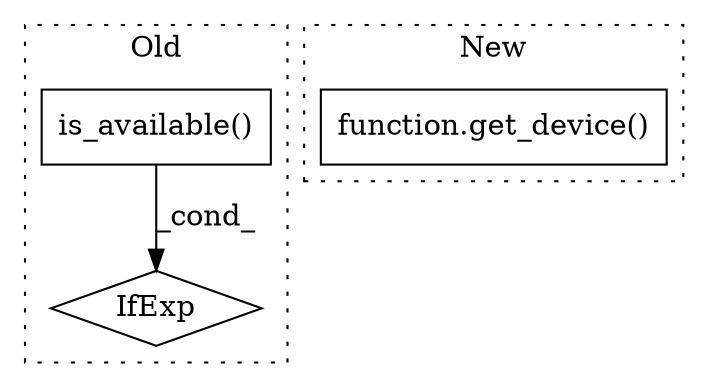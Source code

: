 digraph G {
subgraph cluster0 {
1 [label="IfExp" a="51" s="1757,1786" l="4,6" shape="diamond"];
3 [label="is_available()" a="75" s="1761" l="25" shape="box"];
label = "Old";
style="dotted";
}
subgraph cluster1 {
2 [label="function.get_device()" a="75" s="2034,2051" l="11,1" shape="box"];
label = "New";
style="dotted";
}
3 -> 1 [label="_cond_"];
}